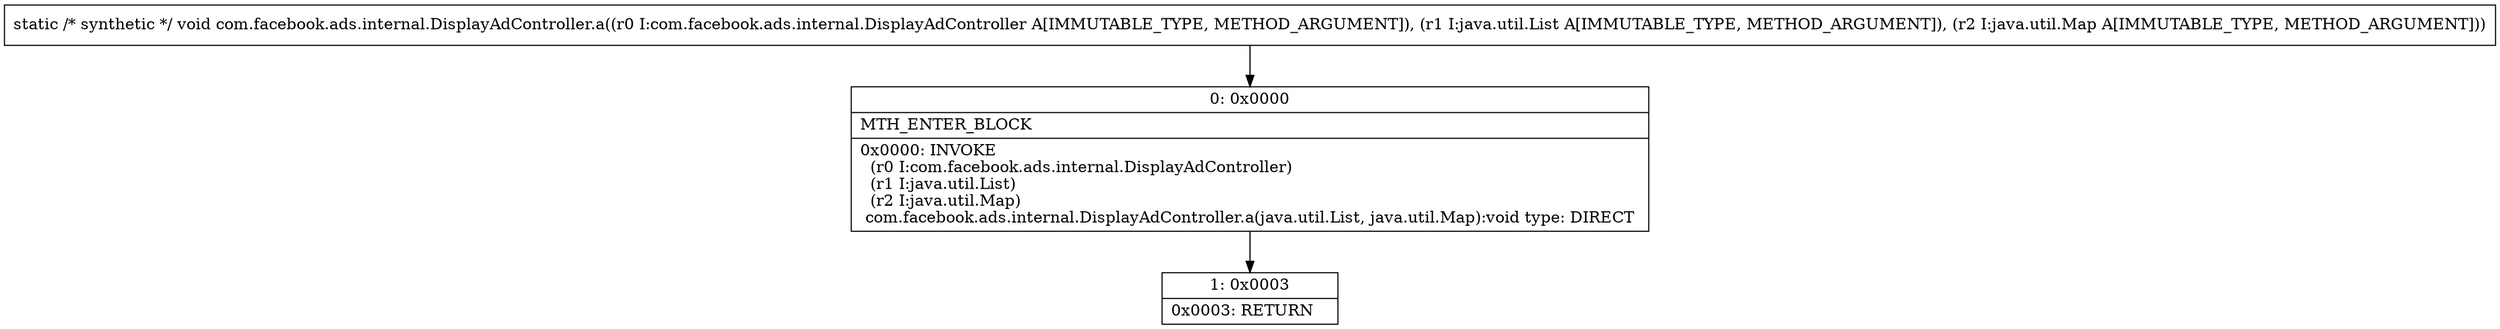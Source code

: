 digraph "CFG forcom.facebook.ads.internal.DisplayAdController.a(Lcom\/facebook\/ads\/internal\/DisplayAdController;Ljava\/util\/List;Ljava\/util\/Map;)V" {
Node_0 [shape=record,label="{0\:\ 0x0000|MTH_ENTER_BLOCK\l|0x0000: INVOKE  \l  (r0 I:com.facebook.ads.internal.DisplayAdController)\l  (r1 I:java.util.List)\l  (r2 I:java.util.Map)\l com.facebook.ads.internal.DisplayAdController.a(java.util.List, java.util.Map):void type: DIRECT \l}"];
Node_1 [shape=record,label="{1\:\ 0x0003|0x0003: RETURN   \l}"];
MethodNode[shape=record,label="{static \/* synthetic *\/ void com.facebook.ads.internal.DisplayAdController.a((r0 I:com.facebook.ads.internal.DisplayAdController A[IMMUTABLE_TYPE, METHOD_ARGUMENT]), (r1 I:java.util.List A[IMMUTABLE_TYPE, METHOD_ARGUMENT]), (r2 I:java.util.Map A[IMMUTABLE_TYPE, METHOD_ARGUMENT])) }"];
MethodNode -> Node_0;
Node_0 -> Node_1;
}

